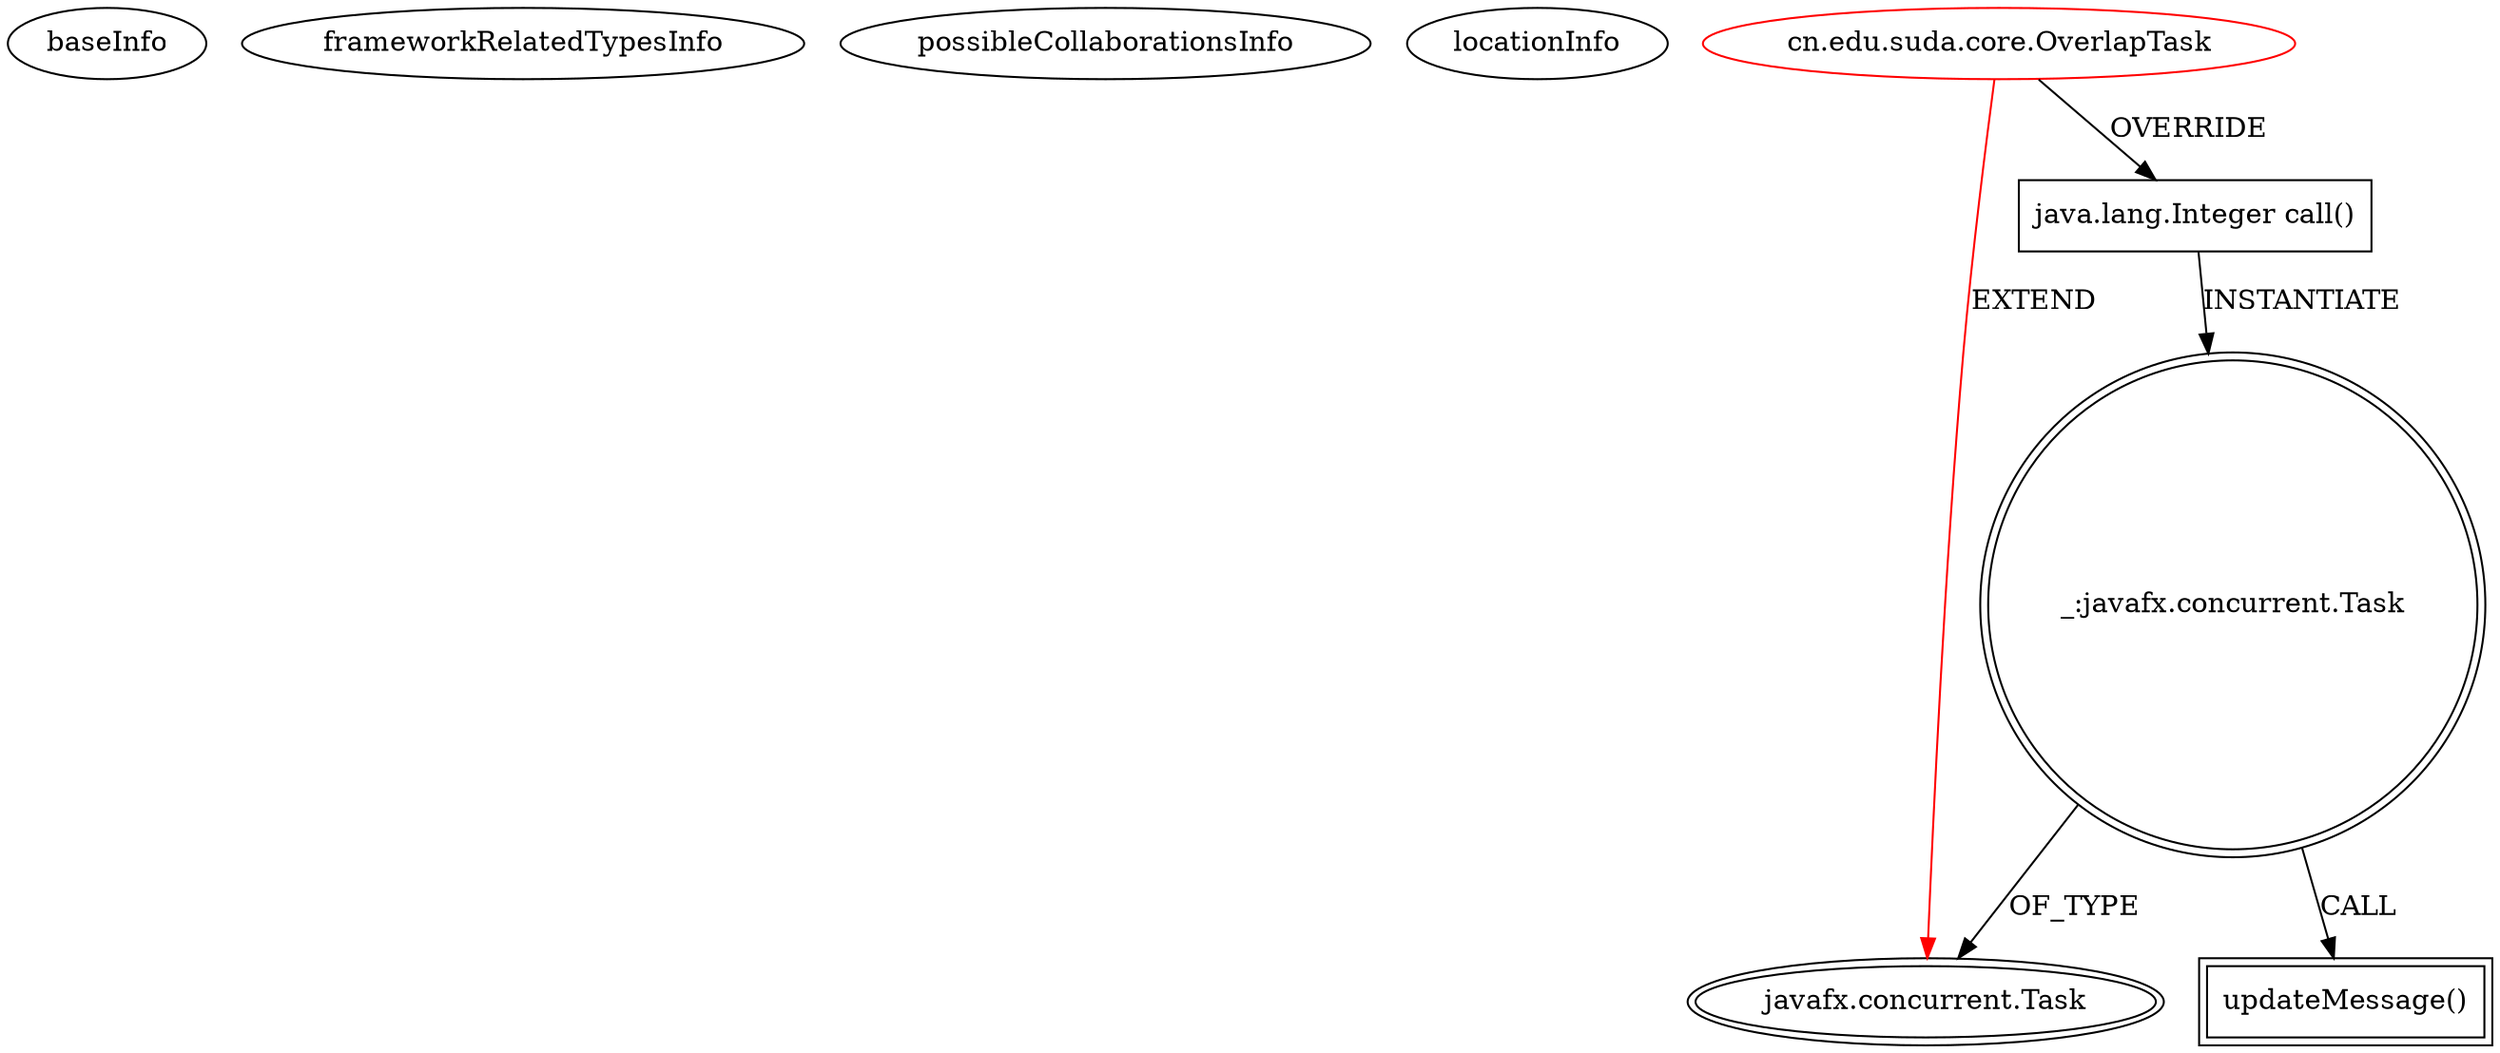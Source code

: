 digraph {
baseInfo[graphId=4795,category="extension_graph",isAnonymous=false,possibleRelation=false]
frameworkRelatedTypesInfo[0="javafx.concurrent.Task"]
possibleCollaborationsInfo[]
locationInfo[projectName="wwtg99-POMA",filePath="/wwtg99-POMA/POMA-master/src/cn/edu/suda/core/OverlapTask.java",contextSignature="OverlapTask",graphId="4795"]
0[label="cn.edu.suda.core.OverlapTask",vertexType="ROOT_CLIENT_CLASS_DECLARATION",isFrameworkType=false,color=red]
1[label="javafx.concurrent.Task",vertexType="FRAMEWORK_CLASS_TYPE",isFrameworkType=true,peripheries=2]
2[label="java.lang.Integer call()",vertexType="OVERRIDING_METHOD_DECLARATION",isFrameworkType=false,shape=box]
3[label="_:javafx.concurrent.Task",vertexType="VARIABLE_EXPRESION",isFrameworkType=true,peripheries=2,shape=circle]
4[label="updateMessage()",vertexType="INSIDE_CALL",isFrameworkType=true,peripheries=2,shape=box]
0->1[label="EXTEND",color=red]
0->2[label="OVERRIDE"]
2->3[label="INSTANTIATE"]
3->1[label="OF_TYPE"]
3->4[label="CALL"]
}

